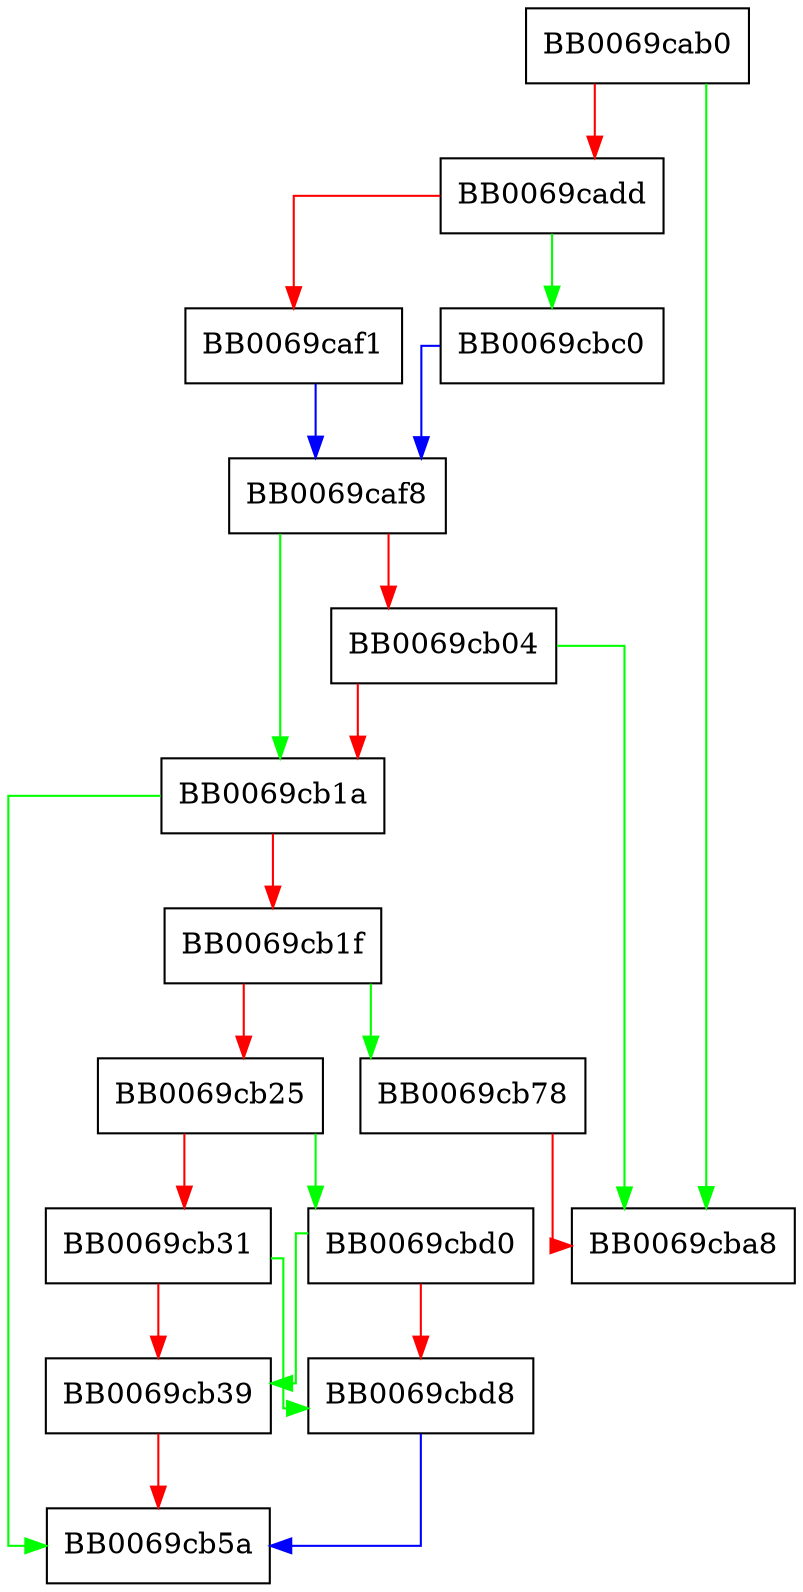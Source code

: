 digraph aes_wrap_dinit {
  node [shape="box"];
  graph [splines=ortho];
  BB0069cab0 -> BB0069cba8 [color="green"];
  BB0069cab0 -> BB0069cadd [color="red"];
  BB0069cadd -> BB0069cbc0 [color="green"];
  BB0069cadd -> BB0069caf1 [color="red"];
  BB0069caf1 -> BB0069caf8 [color="blue"];
  BB0069caf8 -> BB0069cb1a [color="green"];
  BB0069caf8 -> BB0069cb04 [color="red"];
  BB0069cb04 -> BB0069cba8 [color="green"];
  BB0069cb04 -> BB0069cb1a [color="red"];
  BB0069cb1a -> BB0069cb5a [color="green"];
  BB0069cb1a -> BB0069cb1f [color="red"];
  BB0069cb1f -> BB0069cb78 [color="green"];
  BB0069cb1f -> BB0069cb25 [color="red"];
  BB0069cb25 -> BB0069cbd0 [color="green"];
  BB0069cb25 -> BB0069cb31 [color="red"];
  BB0069cb31 -> BB0069cbd8 [color="green"];
  BB0069cb31 -> BB0069cb39 [color="red"];
  BB0069cb39 -> BB0069cb5a [color="red"];
  BB0069cb78 -> BB0069cba8 [color="red"];
  BB0069cbc0 -> BB0069caf8 [color="blue"];
  BB0069cbd0 -> BB0069cb39 [color="green"];
  BB0069cbd0 -> BB0069cbd8 [color="red"];
  BB0069cbd8 -> BB0069cb5a [color="blue"];
}
